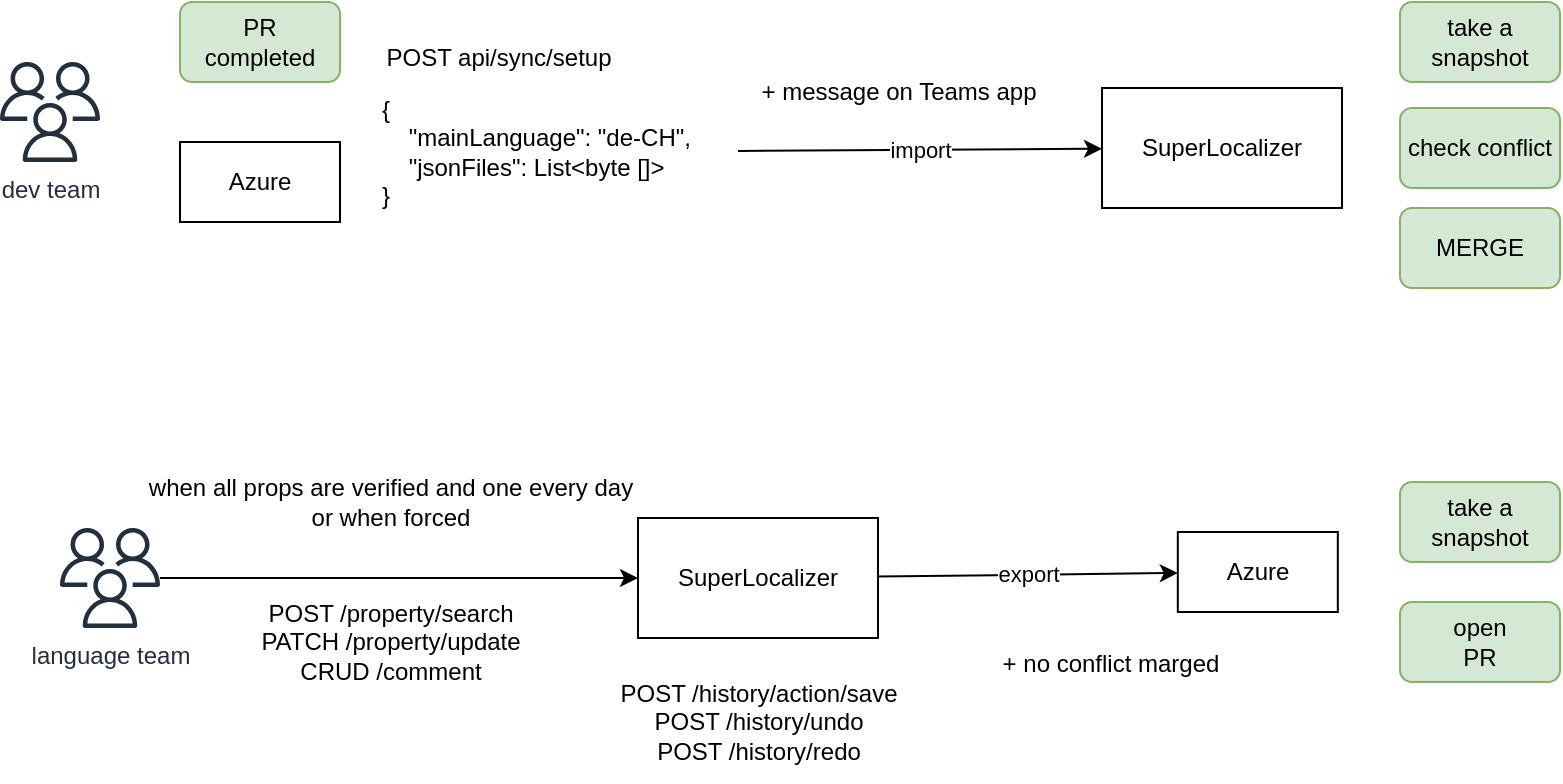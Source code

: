 <mxfile>
    <diagram id="Y38OkX1yTjoADHJNiRtp" name="Page-1">
        <mxGraphModel dx="886" dy="419" grid="1" gridSize="10" guides="1" tooltips="1" connect="1" arrows="1" fold="1" page="1" pageScale="1" pageWidth="827" pageHeight="1169" math="0" shadow="0">
            <root>
                <mxCell id="0"/>
                <mxCell id="1" parent="0"/>
                <mxCell id="14" value="import" style="edgeStyle=none;html=1;" edge="1" parent="1" source="12" target="26">
                    <mxGeometry relative="1" as="geometry">
                        <mxPoint x="472" y="112.03" as="targetPoint"/>
                    </mxGeometry>
                </mxCell>
                <mxCell id="12" value="{&lt;div&gt;&amp;nbsp; &amp;nbsp; &quot;mainLanguage&quot;: &quot;de-CH&quot;,&lt;/div&gt;&lt;div&gt;&amp;nbsp; &amp;nbsp; &quot;jsonFiles&quot;: List&amp;lt;byte []&amp;gt;&lt;/div&gt;&lt;div&gt;}&lt;/div&gt;" style="text;html=1;align=left;verticalAlign=middle;resizable=0;points=[];autosize=1;strokeColor=none;fillColor=none;" vertex="1" parent="1">
                    <mxGeometry x="209" y="80" width="180" height="70" as="geometry"/>
                </mxCell>
                <mxCell id="15" value="POST api/sync/setup" style="text;html=1;align=center;verticalAlign=middle;resizable=0;points=[];autosize=1;strokeColor=none;fillColor=none;" vertex="1" parent="1">
                    <mxGeometry x="199" y="53" width="140" height="30" as="geometry"/>
                </mxCell>
                <mxCell id="16" value="PR&lt;div&gt;completed&lt;/div&gt;" style="rounded=1;whiteSpace=wrap;html=1;fillColor=#d5e8d4;strokeColor=#82b366;" vertex="1" parent="1">
                    <mxGeometry x="110" y="40" width="80" height="40" as="geometry"/>
                </mxCell>
                <mxCell id="19" value="Azure" style="whiteSpace=wrap;html=1;" vertex="1" parent="1">
                    <mxGeometry x="608.91" y="305" width="80" height="40" as="geometry"/>
                </mxCell>
                <mxCell id="21" value="export" style="edgeStyle=none;html=1;" edge="1" parent="1" source="22" target="19">
                    <mxGeometry relative="1" as="geometry">
                        <mxPoint x="510" y="325.698" as="sourcePoint"/>
                    </mxGeometry>
                </mxCell>
                <mxCell id="22" value="SuperLocalizer" style="whiteSpace=wrap;html=1;" vertex="1" parent="1">
                    <mxGeometry x="339" y="298" width="120" height="60" as="geometry"/>
                </mxCell>
                <mxCell id="24" value="&lt;div&gt;open&lt;/div&gt;PR" style="rounded=1;whiteSpace=wrap;html=1;fillColor=#d5e8d4;strokeColor=#82b366;" vertex="1" parent="1">
                    <mxGeometry x="720" y="340" width="80" height="40" as="geometry"/>
                </mxCell>
                <mxCell id="25" value="when all props are verified and one every day&lt;div&gt;or when forced&lt;/div&gt;" style="text;html=1;align=center;verticalAlign=middle;resizable=0;points=[];autosize=1;strokeColor=none;fillColor=none;" vertex="1" parent="1">
                    <mxGeometry x="80" y="270" width="270" height="40" as="geometry"/>
                </mxCell>
                <mxCell id="26" value="SuperLocalizer" style="whiteSpace=wrap;html=1;" vertex="1" parent="1">
                    <mxGeometry x="571" y="83" width="120" height="60" as="geometry"/>
                </mxCell>
                <mxCell id="27" value="Azure" style="whiteSpace=wrap;html=1;" vertex="1" parent="1">
                    <mxGeometry x="110.0" y="110" width="80" height="40" as="geometry"/>
                </mxCell>
                <mxCell id="28" value="dev team" style="sketch=0;outlineConnect=0;fontColor=#232F3E;gradientColor=none;fillColor=#232F3D;strokeColor=none;dashed=0;verticalLabelPosition=bottom;verticalAlign=top;align=center;html=1;fontSize=12;fontStyle=0;aspect=fixed;pointerEvents=1;shape=mxgraph.aws4.users;" vertex="1" parent="1">
                    <mxGeometry x="20" y="70" width="50" height="50" as="geometry"/>
                </mxCell>
                <mxCell id="30" style="edgeStyle=none;html=1;" edge="1" parent="1" source="29" target="22">
                    <mxGeometry relative="1" as="geometry"/>
                </mxCell>
                <mxCell id="29" value="language team" style="sketch=0;outlineConnect=0;fontColor=#232F3E;gradientColor=none;fillColor=#232F3D;strokeColor=none;dashed=0;verticalLabelPosition=bottom;verticalAlign=top;align=center;html=1;fontSize=12;fontStyle=0;aspect=fixed;pointerEvents=1;shape=mxgraph.aws4.users;" vertex="1" parent="1">
                    <mxGeometry x="50" y="303" width="50" height="50" as="geometry"/>
                </mxCell>
                <mxCell id="31" value="+ message on Teams app" style="text;html=1;align=center;verticalAlign=middle;resizable=0;points=[];autosize=1;strokeColor=none;fillColor=none;" vertex="1" parent="1">
                    <mxGeometry x="389" y="70" width="160" height="30" as="geometry"/>
                </mxCell>
                <mxCell id="32" value="+ no conflict marged" style="text;html=1;align=center;verticalAlign=middle;resizable=0;points=[];autosize=1;strokeColor=none;fillColor=none;" vertex="1" parent="1">
                    <mxGeometry x="510" y="356" width="130" height="30" as="geometry"/>
                </mxCell>
                <mxCell id="33" value="POST /property/search&lt;div&gt;PATCH /property/update&lt;/div&gt;&lt;div&gt;CRUD /comment&lt;/div&gt;" style="text;html=1;align=center;verticalAlign=middle;resizable=0;points=[];autosize=1;strokeColor=none;fillColor=none;" vertex="1" parent="1">
                    <mxGeometry x="140" y="330" width="150" height="60" as="geometry"/>
                </mxCell>
                <mxCell id="36" value="POST /history/action/save&lt;div&gt;POST /history/undo&lt;/div&gt;&lt;div&gt;POST /history/redo&lt;/div&gt;" style="text;html=1;align=center;verticalAlign=middle;resizable=0;points=[];autosize=1;strokeColor=none;fillColor=none;" vertex="1" parent="1">
                    <mxGeometry x="319" y="370" width="160" height="60" as="geometry"/>
                </mxCell>
                <mxCell id="39" value="take a snapshot" style="rounded=1;whiteSpace=wrap;html=1;fillColor=#d5e8d4;strokeColor=#82b366;" vertex="1" parent="1">
                    <mxGeometry x="720" y="40" width="80" height="40" as="geometry"/>
                </mxCell>
                <mxCell id="40" value="check conflict" style="rounded=1;whiteSpace=wrap;html=1;fillColor=#d5e8d4;strokeColor=#82b366;" vertex="1" parent="1">
                    <mxGeometry x="720" y="93" width="80" height="40" as="geometry"/>
                </mxCell>
                <mxCell id="41" value="MERGE" style="rounded=1;whiteSpace=wrap;html=1;fillColor=#d5e8d4;strokeColor=#82b366;" vertex="1" parent="1">
                    <mxGeometry x="720" y="143" width="80" height="40" as="geometry"/>
                </mxCell>
                <mxCell id="42" value="take a snapshot" style="rounded=1;whiteSpace=wrap;html=1;fillColor=#d5e8d4;strokeColor=#82b366;" vertex="1" parent="1">
                    <mxGeometry x="720" y="280" width="80" height="40" as="geometry"/>
                </mxCell>
            </root>
        </mxGraphModel>
    </diagram>
</mxfile>